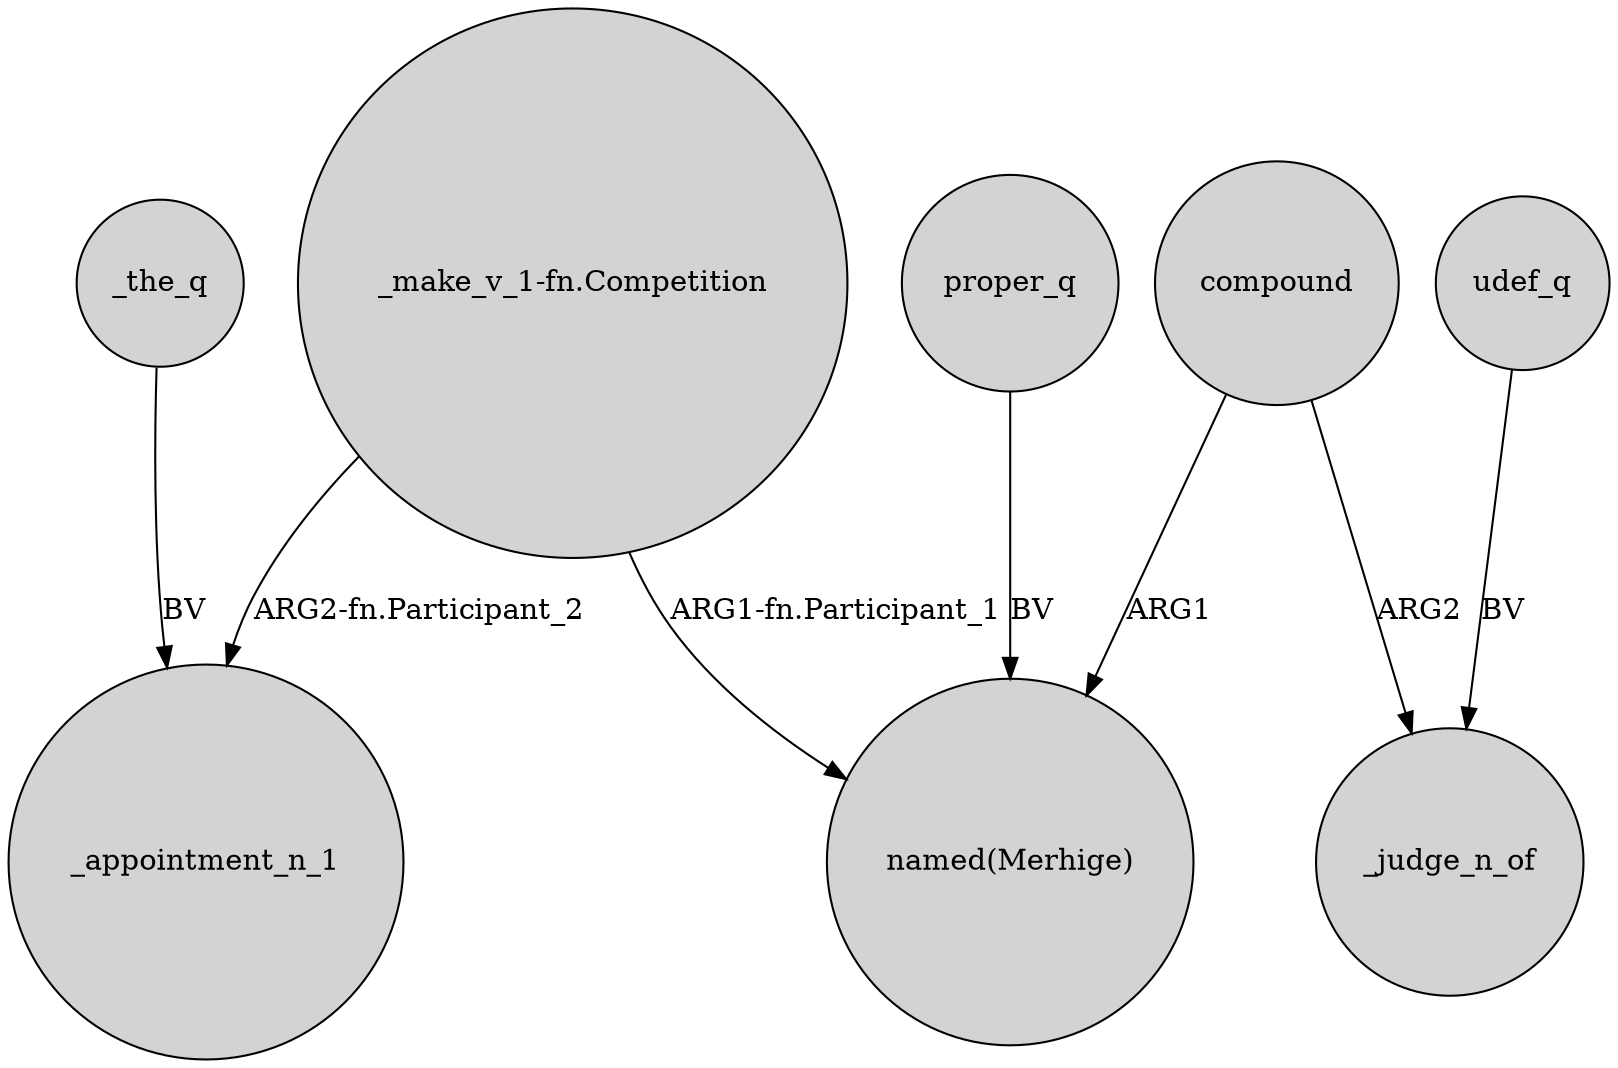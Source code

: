 digraph {
	node [shape=circle style=filled]
	"_make_v_1-fn.Competition" -> _appointment_n_1 [label="ARG2-fn.Participant_2"]
	"_make_v_1-fn.Competition" -> "named(Merhige)" [label="ARG1-fn.Participant_1"]
	proper_q -> "named(Merhige)" [label=BV]
	compound -> "named(Merhige)" [label=ARG1]
	udef_q -> _judge_n_of [label=BV]
	_the_q -> _appointment_n_1 [label=BV]
	compound -> _judge_n_of [label=ARG2]
}
